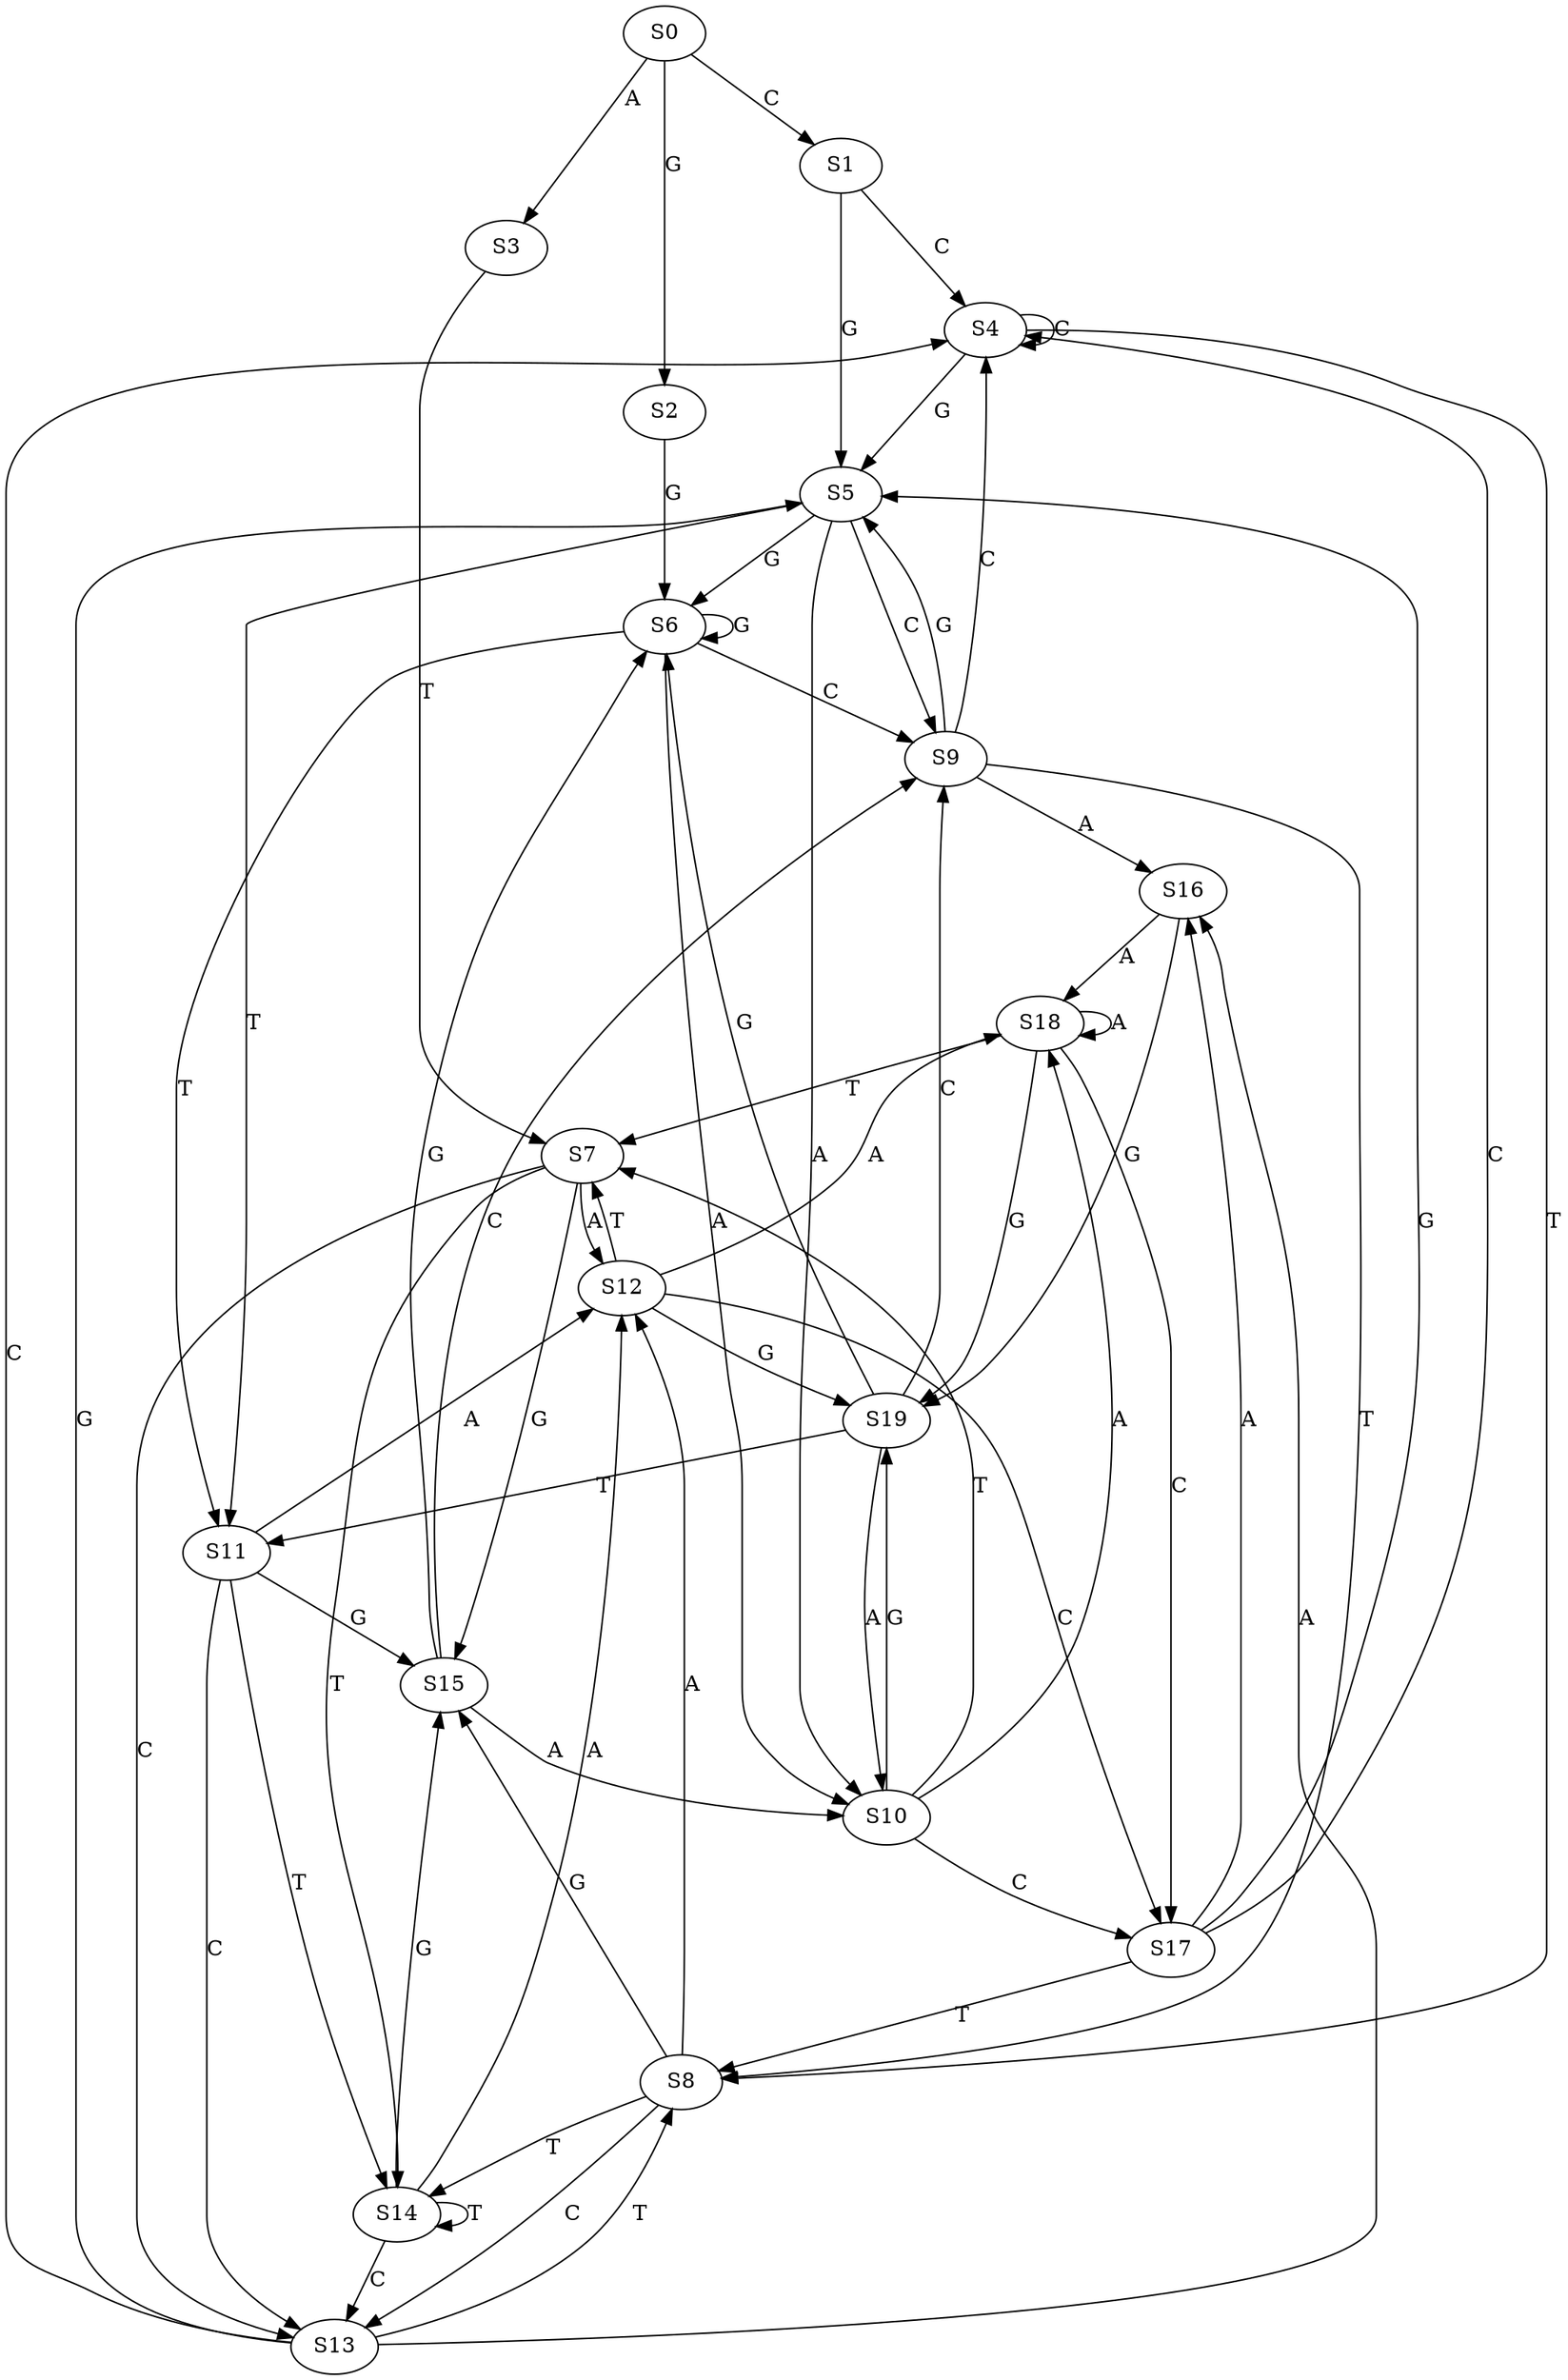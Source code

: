 strict digraph  {
	S0 -> S1 [ label = C ];
	S0 -> S2 [ label = G ];
	S0 -> S3 [ label = A ];
	S1 -> S4 [ label = C ];
	S1 -> S5 [ label = G ];
	S2 -> S6 [ label = G ];
	S3 -> S7 [ label = T ];
	S4 -> S8 [ label = T ];
	S4 -> S4 [ label = C ];
	S4 -> S5 [ label = G ];
	S5 -> S6 [ label = G ];
	S5 -> S9 [ label = C ];
	S5 -> S10 [ label = A ];
	S5 -> S11 [ label = T ];
	S6 -> S11 [ label = T ];
	S6 -> S9 [ label = C ];
	S6 -> S6 [ label = G ];
	S6 -> S10 [ label = A ];
	S7 -> S12 [ label = A ];
	S7 -> S13 [ label = C ];
	S7 -> S14 [ label = T ];
	S7 -> S15 [ label = G ];
	S8 -> S15 [ label = G ];
	S8 -> S14 [ label = T ];
	S8 -> S13 [ label = C ];
	S8 -> S12 [ label = A ];
	S9 -> S5 [ label = G ];
	S9 -> S4 [ label = C ];
	S9 -> S8 [ label = T ];
	S9 -> S16 [ label = A ];
	S10 -> S17 [ label = C ];
	S10 -> S7 [ label = T ];
	S10 -> S18 [ label = A ];
	S10 -> S19 [ label = G ];
	S11 -> S14 [ label = T ];
	S11 -> S13 [ label = C ];
	S11 -> S12 [ label = A ];
	S11 -> S15 [ label = G ];
	S12 -> S19 [ label = G ];
	S12 -> S18 [ label = A ];
	S12 -> S17 [ label = C ];
	S12 -> S7 [ label = T ];
	S13 -> S4 [ label = C ];
	S13 -> S16 [ label = A ];
	S13 -> S5 [ label = G ];
	S13 -> S8 [ label = T ];
	S14 -> S13 [ label = C ];
	S14 -> S15 [ label = G ];
	S14 -> S14 [ label = T ];
	S14 -> S12 [ label = A ];
	S15 -> S6 [ label = G ];
	S15 -> S9 [ label = C ];
	S15 -> S10 [ label = A ];
	S16 -> S18 [ label = A ];
	S16 -> S19 [ label = G ];
	S17 -> S4 [ label = C ];
	S17 -> S5 [ label = G ];
	S17 -> S8 [ label = T ];
	S17 -> S16 [ label = A ];
	S18 -> S7 [ label = T ];
	S18 -> S18 [ label = A ];
	S18 -> S17 [ label = C ];
	S18 -> S19 [ label = G ];
	S19 -> S9 [ label = C ];
	S19 -> S11 [ label = T ];
	S19 -> S6 [ label = G ];
	S19 -> S10 [ label = A ];
}
